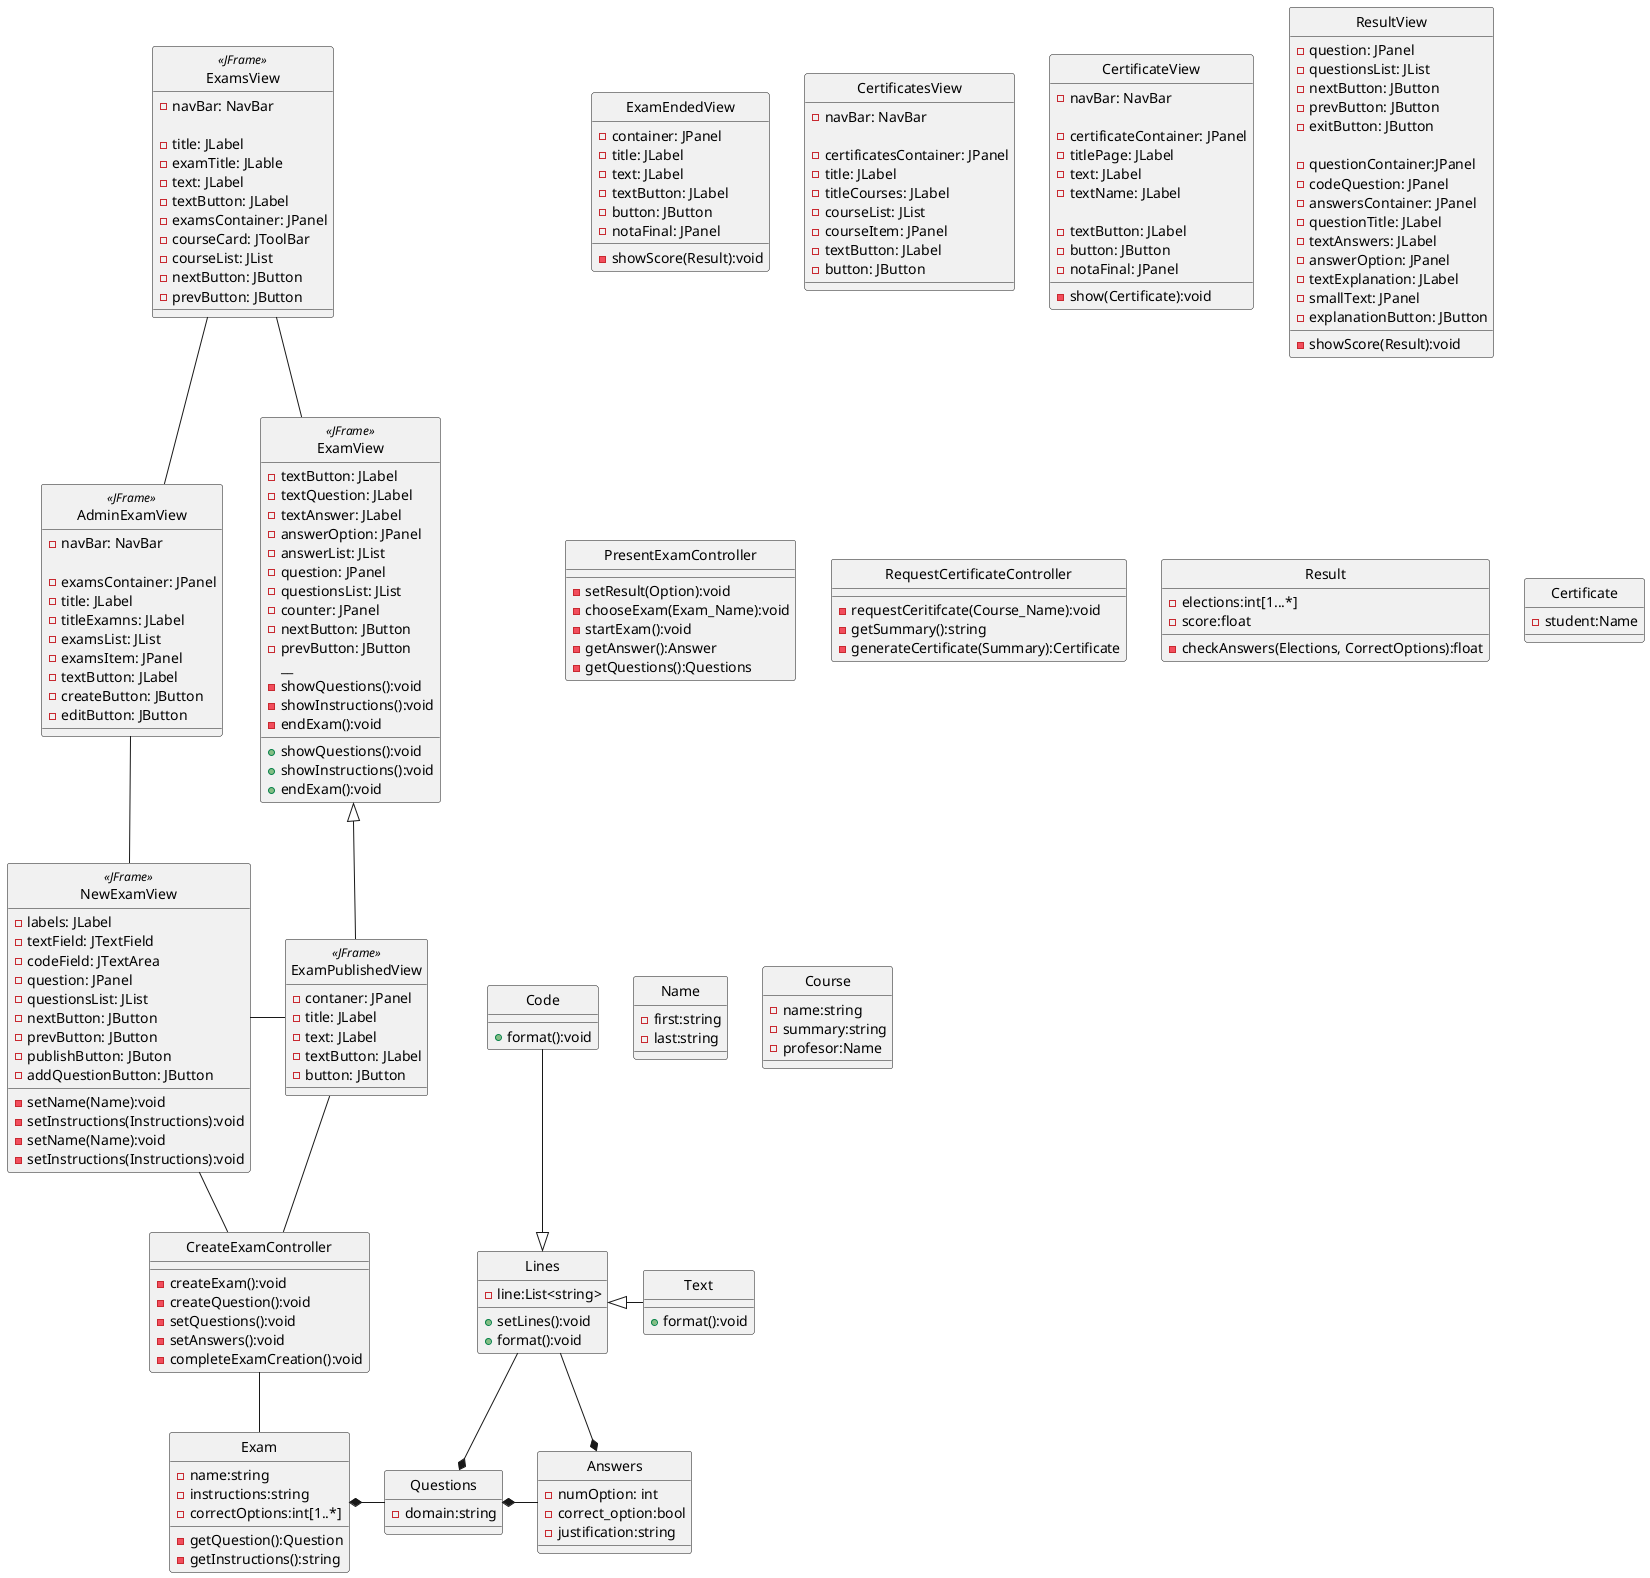 @startuml Design-ClassDiagram
skinparam style strictuml

' Views
class ExamsView { /' MisExamenes'/
    -navBar: NavBar
    
    -title: JLabel
    -examTitle: JLable
    -text: JLabel
    -textButton: JLabel
    -examsContainer: JPanel
    -courseCard: JToolBar
    -courseList: JList
    -nextButton: JButton
    -prevButton: JButton
__
}
class ExamView { /' Examen'/
    -textButton: JLabel
    -textQuestion: JLabel
    -textAnswer: JLabel
    -answerOption: JPanel
    -answerList: JList
    -question: JPanel
    -questionsList: JList
    -counter: JPanel
    -nextButton: JButton
    -prevButton: JButton
__  
    -showQuestions():void
    -showInstructions():void
    -endExam():void
}
class ExamEndedView{ /' ExamenFinalizado'/
    -container: JPanel
    -title: JLabel
    -text: JLabel
    -textButton: JLabel
    -button: JButton
    -notaFinal: JPanel
__
-showScore(Result):void
}
class CertificatesView{ /' SolicitarCertificado'/
    -navBar: NavBar

    -certificatesContainer: JPanel
    -title: JLabel
    -titleCourses: JLabel
    -courseList: JList
    -courseItem: JPanel
    -textButton: JLabel
    -button: JButton
__
}
class CertificateView{ /' Certificado'/
    -navBar: NavBar
    
    -certificateContainer: JPanel
    -titlePage: JLabel
    -text: JLabel
    -textName: JLabel
    
    -textButton: JLabel
    -button: JButton
    -notaFinal: JPanel
__
    -show(Certificate):void
}
class ResultView{ /' Respuesta 1 y 2'/
    -question: JPanel
    -questionsList: JList
    -nextButton: JButton
    -prevButton: JButton
    -exitButton: JButton
    
    -questionContainer:JPanel
    -codeQuestion: JPanel
    -answersContainer: JPanel
    -questionTitle: JLabel
    -textAnswers: JLabel
    -answerOption: JPanel
    -textExplanation: JLabel
    -smallText: JPanel
    -explanationButton: JButton
__
    -showScore(Result):void
}

class NewExamView { /' CrearExamen'/
    -labels: JLabel
    -textField: JTextField
    -codeField: JTextArea
    -question: JPanel
    -questionsList: JList
    -nextButton: JButton
    -prevButton: JButton
    -publishButton: JButon
    -addQuestionButton: JButton
__
    -setName(Name):void
    -setInstructions(Instructions):void
}

class ExamPublishedView{ /' ExamenCreado'/
    -contaner: JPanel
    -title: JLabel
    -text: JLabel
    -textButton: JLabel
    -button: JButton
__
}
class ExamsView as "ExamView" <<JFrame>>
class ExamView as "ExamView" <<JFrame>> {
__
+showQuestions():void
+showInstructions():void
+endExam():void
}
class AdminExamView{ /' AdministradorExamenes'/
    -navBar: NavBar

    -examsContainer: JPanel
    -title: JLabel
    -titleExamns: JLabel
    -examsList: JList
    -examsItem: JPanel
    -textButton: JLabel
    -createButton: JButton
    -editButton: JButton
}

class NewExamView as "NewExamView" <<JFrame>>{
-setName(Name):void
-setInstructions(Instructions):void
}

class ExamPublishedView as "ExamPublishedView" <<JFrame>>
class AdminExamView as "AdminExamView" <<JFrame>>


' Controllers
class CreateExamController{
__
    -createExam():void
    -createQuestion():void
    -setQuestions():void
    -setAnswers():void
    -completeExamCreation():void
}

class PresentExamController {
__
    -setResult(Option):void
    -chooseExam(Exam_Name):void
    -startExam():void
    -getAnswer():Answer
    -getQuestions():Questions
}

class RequestCertificateController {
__
    -requestCeritifcate(Course_Name):void
    -getSummary():string
    -generateCertificate(Summary):Certificate
}

' Models
class Questions{
    -domain:string
}
class Answers {
    -numOption: int
    -correct_option:bool
    -justification:string
}
class Exam {
    -name:string
    -instructions:string
    -correctOptions:int[1..*]
__
    -getQuestion():Question
    -getInstructions():string
}
class Result {
    -elections:int[1...*]
    -score:float
__
    -checkAnswers(Elections, CorrectOptions):float
}

class Certificate {
    -student:Name
}

class Name {
    -first:string
    -last:string
}

class Course{
    -name:string
    -summary:string
    -profesor:Name
}

class Lines {
    -line:List<string>
    +setLines():void
    +format():void
}

class Text {
    +format():void
}

class Code {
    +format():void
}

ExamsView -- AdminExamView
CreateExamController -u- NewExamView
CreateExamController -u- ExamPublishedView
CreateExamController -- Exam
ExamPublishedView -u-|> ExamView

ExamsView -- ExamView
NewExamView -r- ExamPublishedView
AdminExamView -r- NewExamView
Questions *-r- Answers
Exam *-r- Questions
Lines <|-u- Code
Lines <|-r- Text
Lines --* Answers
Lines --* Questions

@enduml